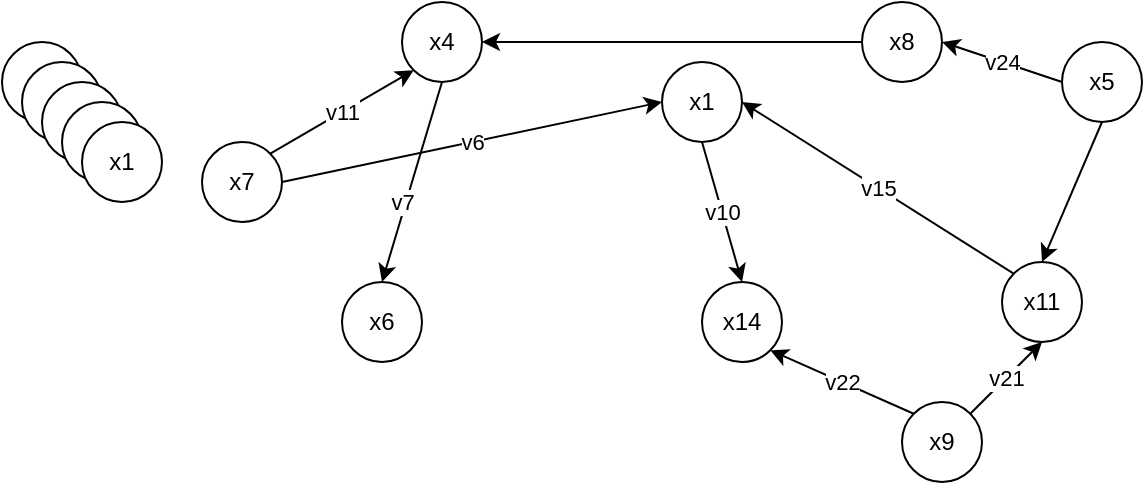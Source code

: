 <mxfile version="24.8.6">
  <diagram name="Страница — 1" id="InWgG07o_aV7rEepadvX">
    <mxGraphModel dx="1180" dy="746" grid="1" gridSize="10" guides="1" tooltips="1" connect="1" arrows="1" fold="1" page="1" pageScale="1" pageWidth="827" pageHeight="1169" math="0" shadow="0">
      <root>
        <mxCell id="0" />
        <mxCell id="1" parent="0" />
        <mxCell id="zpMI9LdkaLKQYkFcZuva-1" value="x1" style="ellipse;whiteSpace=wrap;html=1;aspect=fixed;" vertex="1" parent="1">
          <mxGeometry x="170" y="120" width="40" height="40" as="geometry" />
        </mxCell>
        <mxCell id="zpMI9LdkaLKQYkFcZuva-2" value="x1" style="ellipse;whiteSpace=wrap;html=1;aspect=fixed;" vertex="1" parent="1">
          <mxGeometry x="180" y="130" width="40" height="40" as="geometry" />
        </mxCell>
        <mxCell id="zpMI9LdkaLKQYkFcZuva-3" value="x1" style="ellipse;whiteSpace=wrap;html=1;aspect=fixed;" vertex="1" parent="1">
          <mxGeometry x="190" y="140" width="40" height="40" as="geometry" />
        </mxCell>
        <mxCell id="zpMI9LdkaLKQYkFcZuva-4" value="x1" style="ellipse;whiteSpace=wrap;html=1;aspect=fixed;" vertex="1" parent="1">
          <mxGeometry x="200" y="150" width="40" height="40" as="geometry" />
        </mxCell>
        <mxCell id="zpMI9LdkaLKQYkFcZuva-5" value="x1" style="ellipse;whiteSpace=wrap;html=1;aspect=fixed;" vertex="1" parent="1">
          <mxGeometry x="210" y="160" width="40" height="40" as="geometry" />
        </mxCell>
        <mxCell id="zpMI9LdkaLKQYkFcZuva-6" value="x6" style="ellipse;whiteSpace=wrap;html=1;aspect=fixed;" vertex="1" parent="1">
          <mxGeometry x="340" y="240" width="40" height="40" as="geometry" />
        </mxCell>
        <mxCell id="zpMI9LdkaLKQYkFcZuva-7" value="x7" style="ellipse;whiteSpace=wrap;html=1;aspect=fixed;" vertex="1" parent="1">
          <mxGeometry x="270" y="170" width="40" height="40" as="geometry" />
        </mxCell>
        <mxCell id="zpMI9LdkaLKQYkFcZuva-8" value="x1" style="ellipse;whiteSpace=wrap;html=1;aspect=fixed;" vertex="1" parent="1">
          <mxGeometry x="500" y="130" width="40" height="40" as="geometry" />
        </mxCell>
        <mxCell id="zpMI9LdkaLKQYkFcZuva-9" value="x4" style="ellipse;whiteSpace=wrap;html=1;aspect=fixed;" vertex="1" parent="1">
          <mxGeometry x="370" y="100" width="40" height="40" as="geometry" />
        </mxCell>
        <mxCell id="zpMI9LdkaLKQYkFcZuva-10" value="x8" style="ellipse;whiteSpace=wrap;html=1;aspect=fixed;" vertex="1" parent="1">
          <mxGeometry x="600" y="100" width="40" height="40" as="geometry" />
        </mxCell>
        <mxCell id="zpMI9LdkaLKQYkFcZuva-11" value="x5" style="ellipse;whiteSpace=wrap;html=1;aspect=fixed;" vertex="1" parent="1">
          <mxGeometry x="700" y="120" width="40" height="40" as="geometry" />
        </mxCell>
        <mxCell id="zpMI9LdkaLKQYkFcZuva-12" value="x14" style="ellipse;whiteSpace=wrap;html=1;aspect=fixed;" vertex="1" parent="1">
          <mxGeometry x="520" y="240" width="40" height="40" as="geometry" />
        </mxCell>
        <mxCell id="zpMI9LdkaLKQYkFcZuva-13" value="x11" style="ellipse;whiteSpace=wrap;html=1;aspect=fixed;" vertex="1" parent="1">
          <mxGeometry x="670" y="230" width="40" height="40" as="geometry" />
        </mxCell>
        <mxCell id="zpMI9LdkaLKQYkFcZuva-14" value="x9" style="ellipse;whiteSpace=wrap;html=1;aspect=fixed;" vertex="1" parent="1">
          <mxGeometry x="620" y="300" width="40" height="40" as="geometry" />
        </mxCell>
        <mxCell id="zpMI9LdkaLKQYkFcZuva-15" value="v21" style="endArrow=classic;html=1;rounded=0;exitX=1;exitY=0;exitDx=0;exitDy=0;entryX=0.5;entryY=1;entryDx=0;entryDy=0;" edge="1" parent="1" source="zpMI9LdkaLKQYkFcZuva-14" target="zpMI9LdkaLKQYkFcZuva-13">
          <mxGeometry width="50" height="50" relative="1" as="geometry">
            <mxPoint x="380" y="380" as="sourcePoint" />
            <mxPoint x="430" y="330" as="targetPoint" />
          </mxGeometry>
        </mxCell>
        <mxCell id="zpMI9LdkaLKQYkFcZuva-16" value="v22" style="endArrow=classic;html=1;rounded=0;entryX=1;entryY=1;entryDx=0;entryDy=0;exitX=0;exitY=0;exitDx=0;exitDy=0;" edge="1" parent="1" source="zpMI9LdkaLKQYkFcZuva-14" target="zpMI9LdkaLKQYkFcZuva-12">
          <mxGeometry width="50" height="50" relative="1" as="geometry">
            <mxPoint x="380" y="380" as="sourcePoint" />
            <mxPoint x="430" y="330" as="targetPoint" />
          </mxGeometry>
        </mxCell>
        <mxCell id="zpMI9LdkaLKQYkFcZuva-18" value="" style="endArrow=classic;html=1;rounded=0;entryX=0.5;entryY=0;entryDx=0;entryDy=0;exitX=0.5;exitY=1;exitDx=0;exitDy=0;" edge="1" parent="1" source="zpMI9LdkaLKQYkFcZuva-11" target="zpMI9LdkaLKQYkFcZuva-13">
          <mxGeometry width="50" height="50" relative="1" as="geometry">
            <mxPoint x="380" y="380" as="sourcePoint" />
            <mxPoint x="430" y="330" as="targetPoint" />
          </mxGeometry>
        </mxCell>
        <mxCell id="zpMI9LdkaLKQYkFcZuva-19" value="v24" style="endArrow=classic;html=1;rounded=0;entryX=1;entryY=0.5;entryDx=0;entryDy=0;exitX=0;exitY=0.5;exitDx=0;exitDy=0;" edge="1" parent="1" source="zpMI9LdkaLKQYkFcZuva-11" target="zpMI9LdkaLKQYkFcZuva-10">
          <mxGeometry width="50" height="50" relative="1" as="geometry">
            <mxPoint x="380" y="380" as="sourcePoint" />
            <mxPoint x="430" y="330" as="targetPoint" />
          </mxGeometry>
        </mxCell>
        <mxCell id="zpMI9LdkaLKQYkFcZuva-20" value="" style="endArrow=classic;html=1;rounded=0;exitX=0;exitY=0.5;exitDx=0;exitDy=0;entryX=1;entryY=0.5;entryDx=0;entryDy=0;" edge="1" parent="1" source="zpMI9LdkaLKQYkFcZuva-10" target="zpMI9LdkaLKQYkFcZuva-9">
          <mxGeometry width="50" height="50" relative="1" as="geometry">
            <mxPoint x="380" y="380" as="sourcePoint" />
            <mxPoint x="410" y="120" as="targetPoint" />
          </mxGeometry>
        </mxCell>
        <mxCell id="zpMI9LdkaLKQYkFcZuva-22" value="v15" style="endArrow=classic;html=1;rounded=0;entryX=1;entryY=0.5;entryDx=0;entryDy=0;exitX=0;exitY=0;exitDx=0;exitDy=0;" edge="1" parent="1" source="zpMI9LdkaLKQYkFcZuva-13" target="zpMI9LdkaLKQYkFcZuva-8">
          <mxGeometry width="50" height="50" relative="1" as="geometry">
            <mxPoint x="380" y="380" as="sourcePoint" />
            <mxPoint x="430" y="330" as="targetPoint" />
          </mxGeometry>
        </mxCell>
        <mxCell id="zpMI9LdkaLKQYkFcZuva-23" value="v10" style="endArrow=classic;html=1;rounded=0;entryX=0.5;entryY=0;entryDx=0;entryDy=0;exitX=0.5;exitY=1;exitDx=0;exitDy=0;" edge="1" parent="1" source="zpMI9LdkaLKQYkFcZuva-8" target="zpMI9LdkaLKQYkFcZuva-12">
          <mxGeometry width="50" height="50" relative="1" as="geometry">
            <mxPoint x="380" y="380" as="sourcePoint" />
            <mxPoint x="430" y="330" as="targetPoint" />
          </mxGeometry>
        </mxCell>
        <mxCell id="zpMI9LdkaLKQYkFcZuva-24" value="v6" style="endArrow=classic;html=1;rounded=0;entryX=0;entryY=0.5;entryDx=0;entryDy=0;exitX=1;exitY=0.5;exitDx=0;exitDy=0;" edge="1" parent="1" source="zpMI9LdkaLKQYkFcZuva-7" target="zpMI9LdkaLKQYkFcZuva-8">
          <mxGeometry width="50" height="50" relative="1" as="geometry">
            <mxPoint x="380" y="380" as="sourcePoint" />
            <mxPoint x="430" y="330" as="targetPoint" />
          </mxGeometry>
        </mxCell>
        <mxCell id="zpMI9LdkaLKQYkFcZuva-25" value="v11" style="endArrow=classic;html=1;rounded=0;entryX=0;entryY=1;entryDx=0;entryDy=0;exitX=1;exitY=0;exitDx=0;exitDy=0;" edge="1" parent="1" source="zpMI9LdkaLKQYkFcZuva-7" target="zpMI9LdkaLKQYkFcZuva-9">
          <mxGeometry width="50" height="50" relative="1" as="geometry">
            <mxPoint x="380" y="380" as="sourcePoint" />
            <mxPoint x="430" y="330" as="targetPoint" />
          </mxGeometry>
        </mxCell>
        <mxCell id="zpMI9LdkaLKQYkFcZuva-26" value="v7" style="endArrow=classic;html=1;rounded=0;entryX=0.5;entryY=0;entryDx=0;entryDy=0;exitX=0.5;exitY=1;exitDx=0;exitDy=0;" edge="1" parent="1" source="zpMI9LdkaLKQYkFcZuva-9" target="zpMI9LdkaLKQYkFcZuva-6">
          <mxGeometry x="0.211" y="-2" width="50" height="50" relative="1" as="geometry">
            <mxPoint x="380" y="380" as="sourcePoint" />
            <mxPoint x="430" y="330" as="targetPoint" />
            <mxPoint as="offset" />
          </mxGeometry>
        </mxCell>
      </root>
    </mxGraphModel>
  </diagram>
</mxfile>
